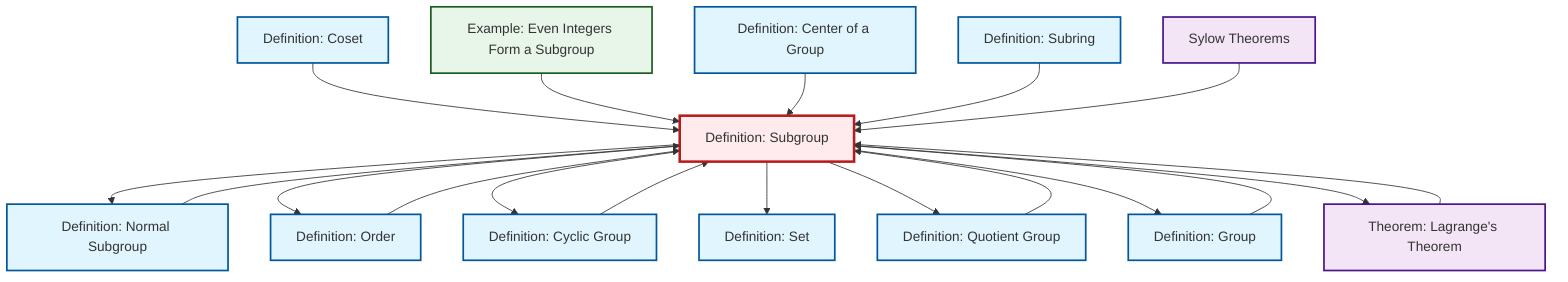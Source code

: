 graph TD
    classDef definition fill:#e1f5fe,stroke:#01579b,stroke-width:2px
    classDef theorem fill:#f3e5f5,stroke:#4a148c,stroke-width:2px
    classDef axiom fill:#fff3e0,stroke:#e65100,stroke-width:2px
    classDef example fill:#e8f5e9,stroke:#1b5e20,stroke-width:2px
    classDef current fill:#ffebee,stroke:#b71c1c,stroke-width:3px
    ex-even-integers-subgroup["Example: Even Integers Form a Subgroup"]:::example
    def-set["Definition: Set"]:::definition
    def-coset["Definition: Coset"]:::definition
    def-cyclic-group["Definition: Cyclic Group"]:::definition
    def-group["Definition: Group"]:::definition
    thm-sylow["Sylow Theorems"]:::theorem
    def-center-of-group["Definition: Center of a Group"]:::definition
    def-order["Definition: Order"]:::definition
    def-quotient-group["Definition: Quotient Group"]:::definition
    thm-lagrange["Theorem: Lagrange's Theorem"]:::theorem
    def-subgroup["Definition: Subgroup"]:::definition
    def-subring["Definition: Subring"]:::definition
    def-normal-subgroup["Definition: Normal Subgroup"]:::definition
    def-subgroup --> def-normal-subgroup
    def-subgroup --> def-order
    def-coset --> def-subgroup
    def-subgroup --> def-cyclic-group
    def-quotient-group --> def-subgroup
    def-subgroup --> def-set
    def-normal-subgroup --> def-subgroup
    ex-even-integers-subgroup --> def-subgroup
    thm-lagrange --> def-subgroup
    def-cyclic-group --> def-subgroup
    def-subgroup --> def-quotient-group
    def-center-of-group --> def-subgroup
    def-group --> def-subgroup
    def-subgroup --> def-group
    def-subring --> def-subgroup
    def-subgroup --> thm-lagrange
    def-order --> def-subgroup
    thm-sylow --> def-subgroup
    class def-subgroup current